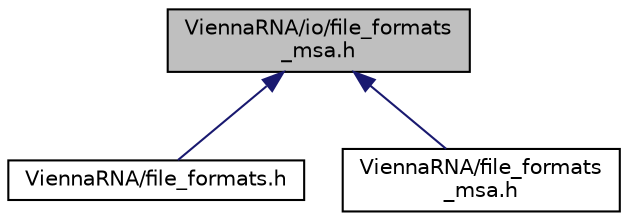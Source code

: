 digraph "ViennaRNA/io/file_formats_msa.h"
{
 // INTERACTIVE_SVG=YES
 // LATEX_PDF_SIZE
  bgcolor="transparent";
  edge [fontname="Helvetica",fontsize="10",labelfontname="Helvetica",labelfontsize="10"];
  node [fontname="Helvetica",fontsize="10",shape=record];
  Node2 [label="ViennaRNA/io/file_formats\l_msa.h",height=0.2,width=0.4,color="black", fillcolor="grey75", style="filled", fontcolor="black",tooltip="Functions dealing with file formats for Multiple Sequence Alignments (MSA)"];
  Node2 -> Node3 [dir="back",color="midnightblue",fontsize="10",style="solid",fontname="Helvetica"];
  Node3 [label="ViennaRNA/file_formats.h",height=0.2,width=0.4,color="black",URL="$file__formats_8h.html",tooltip="Use ViennaRNA/io/file_formats.h instead."];
  Node2 -> Node4 [dir="back",color="midnightblue",fontsize="10",style="solid",fontname="Helvetica"];
  Node4 [label="ViennaRNA/file_formats\l_msa.h",height=0.2,width=0.4,color="black",URL="$file__formats__msa_8h.html",tooltip="Use ViennaRNA/io/file_formats_msa.h instead."];
}
